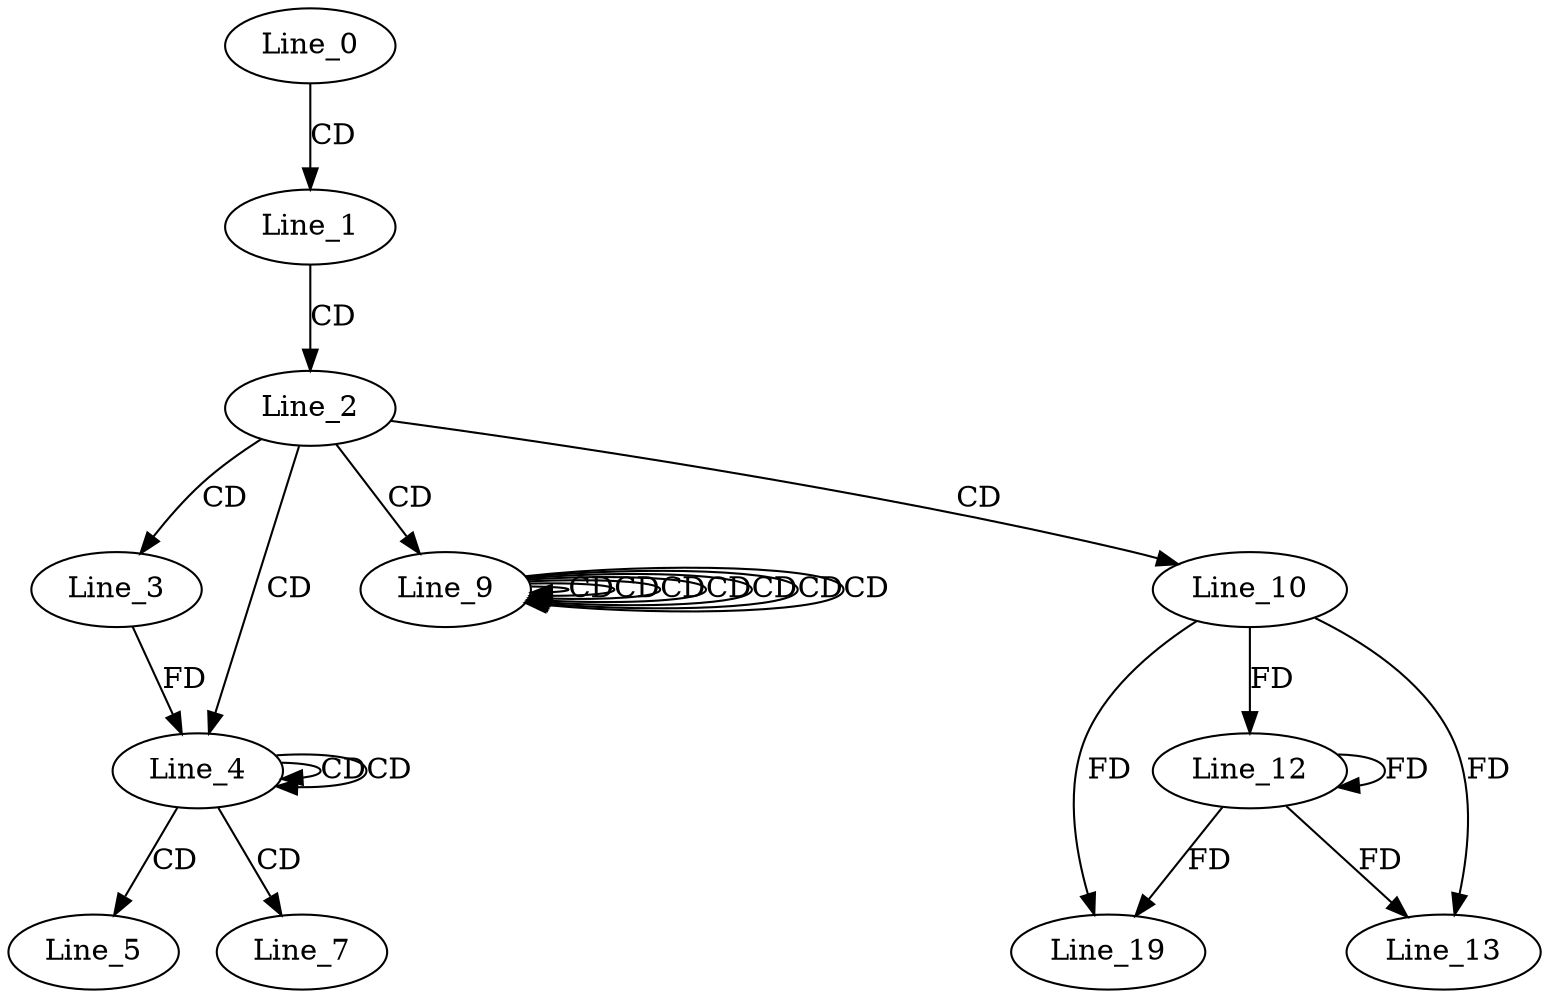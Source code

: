 digraph G {
  Line_0;
  Line_1;
  Line_2;
  Line_3;
  Line_4;
  Line_4;
  Line_4;
  Line_5;
  Line_7;
  Line_9;
  Line_9;
  Line_9;
  Line_9;
  Line_9;
  Line_9;
  Line_9;
  Line_9;
  Line_10;
  Line_12;
  Line_13;
  Line_19;
  Line_0 -> Line_1 [ label="CD" ];
  Line_1 -> Line_2 [ label="CD" ];
  Line_2 -> Line_3 [ label="CD" ];
  Line_2 -> Line_4 [ label="CD" ];
  Line_4 -> Line_4 [ label="CD" ];
  Line_4 -> Line_4 [ label="CD" ];
  Line_3 -> Line_4 [ label="FD" ];
  Line_4 -> Line_5 [ label="CD" ];
  Line_4 -> Line_7 [ label="CD" ];
  Line_2 -> Line_9 [ label="CD" ];
  Line_9 -> Line_9 [ label="CD" ];
  Line_9 -> Line_9 [ label="CD" ];
  Line_9 -> Line_9 [ label="CD" ];
  Line_9 -> Line_9 [ label="CD" ];
  Line_9 -> Line_9 [ label="CD" ];
  Line_9 -> Line_9 [ label="CD" ];
  Line_9 -> Line_9 [ label="CD" ];
  Line_2 -> Line_10 [ label="CD" ];
  Line_10 -> Line_12 [ label="FD" ];
  Line_12 -> Line_12 [ label="FD" ];
  Line_10 -> Line_13 [ label="FD" ];
  Line_12 -> Line_13 [ label="FD" ];
  Line_10 -> Line_19 [ label="FD" ];
  Line_12 -> Line_19 [ label="FD" ];
}
